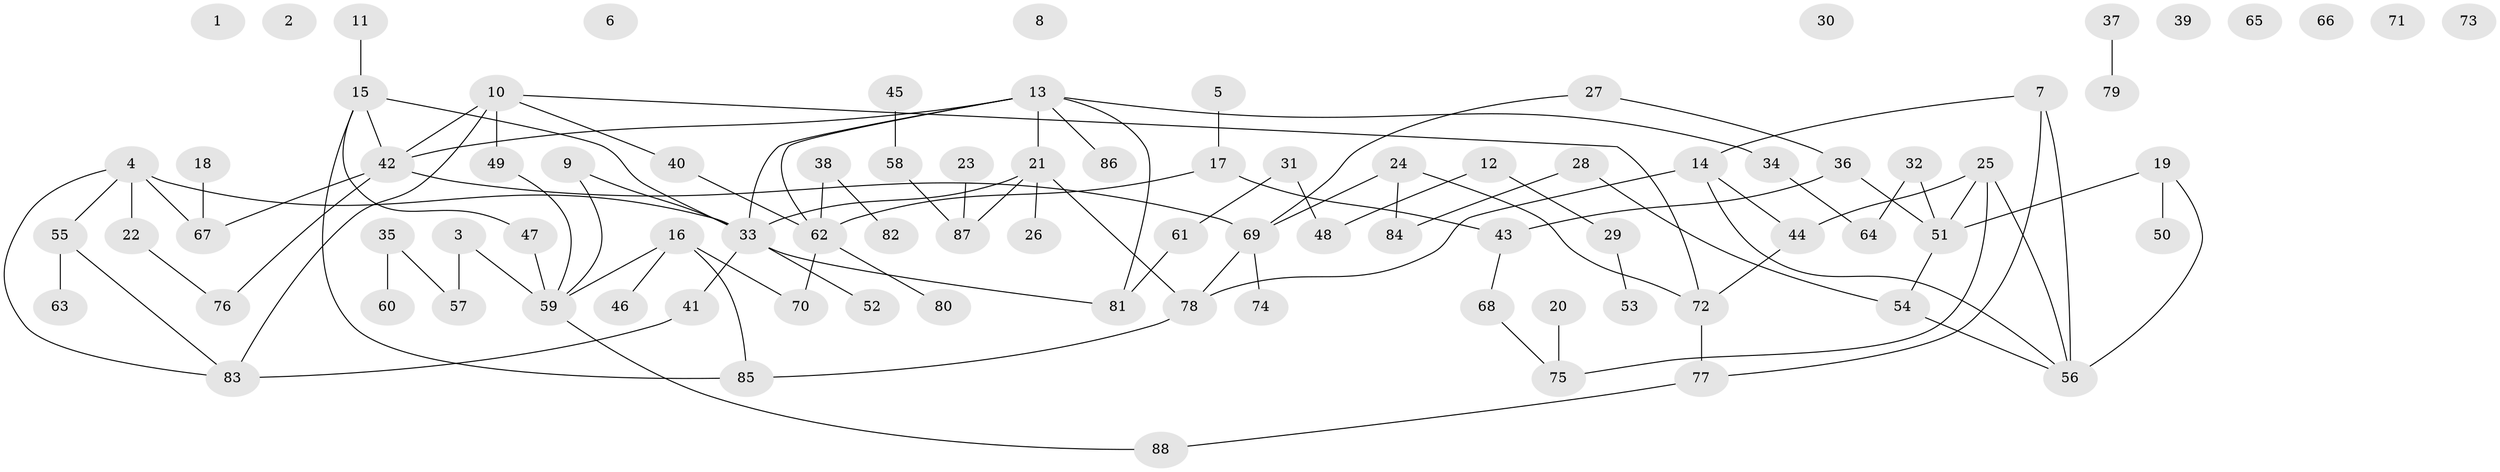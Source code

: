 // coarse degree distribution, {0: 0.16666666666666666, 2: 0.26666666666666666, 5: 0.1, 1: 0.23333333333333334, 4: 0.06666666666666667, 7: 0.05, 3: 0.05, 6: 0.05, 8: 0.016666666666666666}
// Generated by graph-tools (version 1.1) at 2025/41/03/06/25 10:41:23]
// undirected, 88 vertices, 104 edges
graph export_dot {
graph [start="1"]
  node [color=gray90,style=filled];
  1;
  2;
  3;
  4;
  5;
  6;
  7;
  8;
  9;
  10;
  11;
  12;
  13;
  14;
  15;
  16;
  17;
  18;
  19;
  20;
  21;
  22;
  23;
  24;
  25;
  26;
  27;
  28;
  29;
  30;
  31;
  32;
  33;
  34;
  35;
  36;
  37;
  38;
  39;
  40;
  41;
  42;
  43;
  44;
  45;
  46;
  47;
  48;
  49;
  50;
  51;
  52;
  53;
  54;
  55;
  56;
  57;
  58;
  59;
  60;
  61;
  62;
  63;
  64;
  65;
  66;
  67;
  68;
  69;
  70;
  71;
  72;
  73;
  74;
  75;
  76;
  77;
  78;
  79;
  80;
  81;
  82;
  83;
  84;
  85;
  86;
  87;
  88;
  3 -- 57;
  3 -- 59;
  4 -- 22;
  4 -- 33;
  4 -- 55;
  4 -- 67;
  4 -- 83;
  5 -- 17;
  7 -- 14;
  7 -- 56;
  7 -- 77;
  9 -- 33;
  9 -- 59;
  10 -- 40;
  10 -- 42;
  10 -- 49;
  10 -- 72;
  10 -- 83;
  11 -- 15;
  12 -- 29;
  12 -- 48;
  13 -- 21;
  13 -- 33;
  13 -- 34;
  13 -- 42;
  13 -- 62;
  13 -- 81;
  13 -- 86;
  14 -- 44;
  14 -- 56;
  14 -- 78;
  15 -- 33;
  15 -- 42;
  15 -- 47;
  15 -- 85;
  16 -- 46;
  16 -- 59;
  16 -- 70;
  16 -- 85;
  17 -- 43;
  17 -- 62;
  18 -- 67;
  19 -- 50;
  19 -- 51;
  19 -- 56;
  20 -- 75;
  21 -- 26;
  21 -- 33;
  21 -- 78;
  21 -- 87;
  22 -- 76;
  23 -- 87;
  24 -- 69;
  24 -- 72;
  24 -- 84;
  25 -- 44;
  25 -- 51;
  25 -- 56;
  25 -- 75;
  27 -- 36;
  27 -- 69;
  28 -- 54;
  28 -- 84;
  29 -- 53;
  31 -- 48;
  31 -- 61;
  32 -- 51;
  32 -- 64;
  33 -- 41;
  33 -- 52;
  33 -- 81;
  34 -- 64;
  35 -- 57;
  35 -- 60;
  36 -- 43;
  36 -- 51;
  37 -- 79;
  38 -- 62;
  38 -- 82;
  40 -- 62;
  41 -- 83;
  42 -- 67;
  42 -- 69;
  42 -- 76;
  43 -- 68;
  44 -- 72;
  45 -- 58;
  47 -- 59;
  49 -- 59;
  51 -- 54;
  54 -- 56;
  55 -- 63;
  55 -- 83;
  58 -- 87;
  59 -- 88;
  61 -- 81;
  62 -- 70;
  62 -- 80;
  68 -- 75;
  69 -- 74;
  69 -- 78;
  72 -- 77;
  77 -- 88;
  78 -- 85;
}
